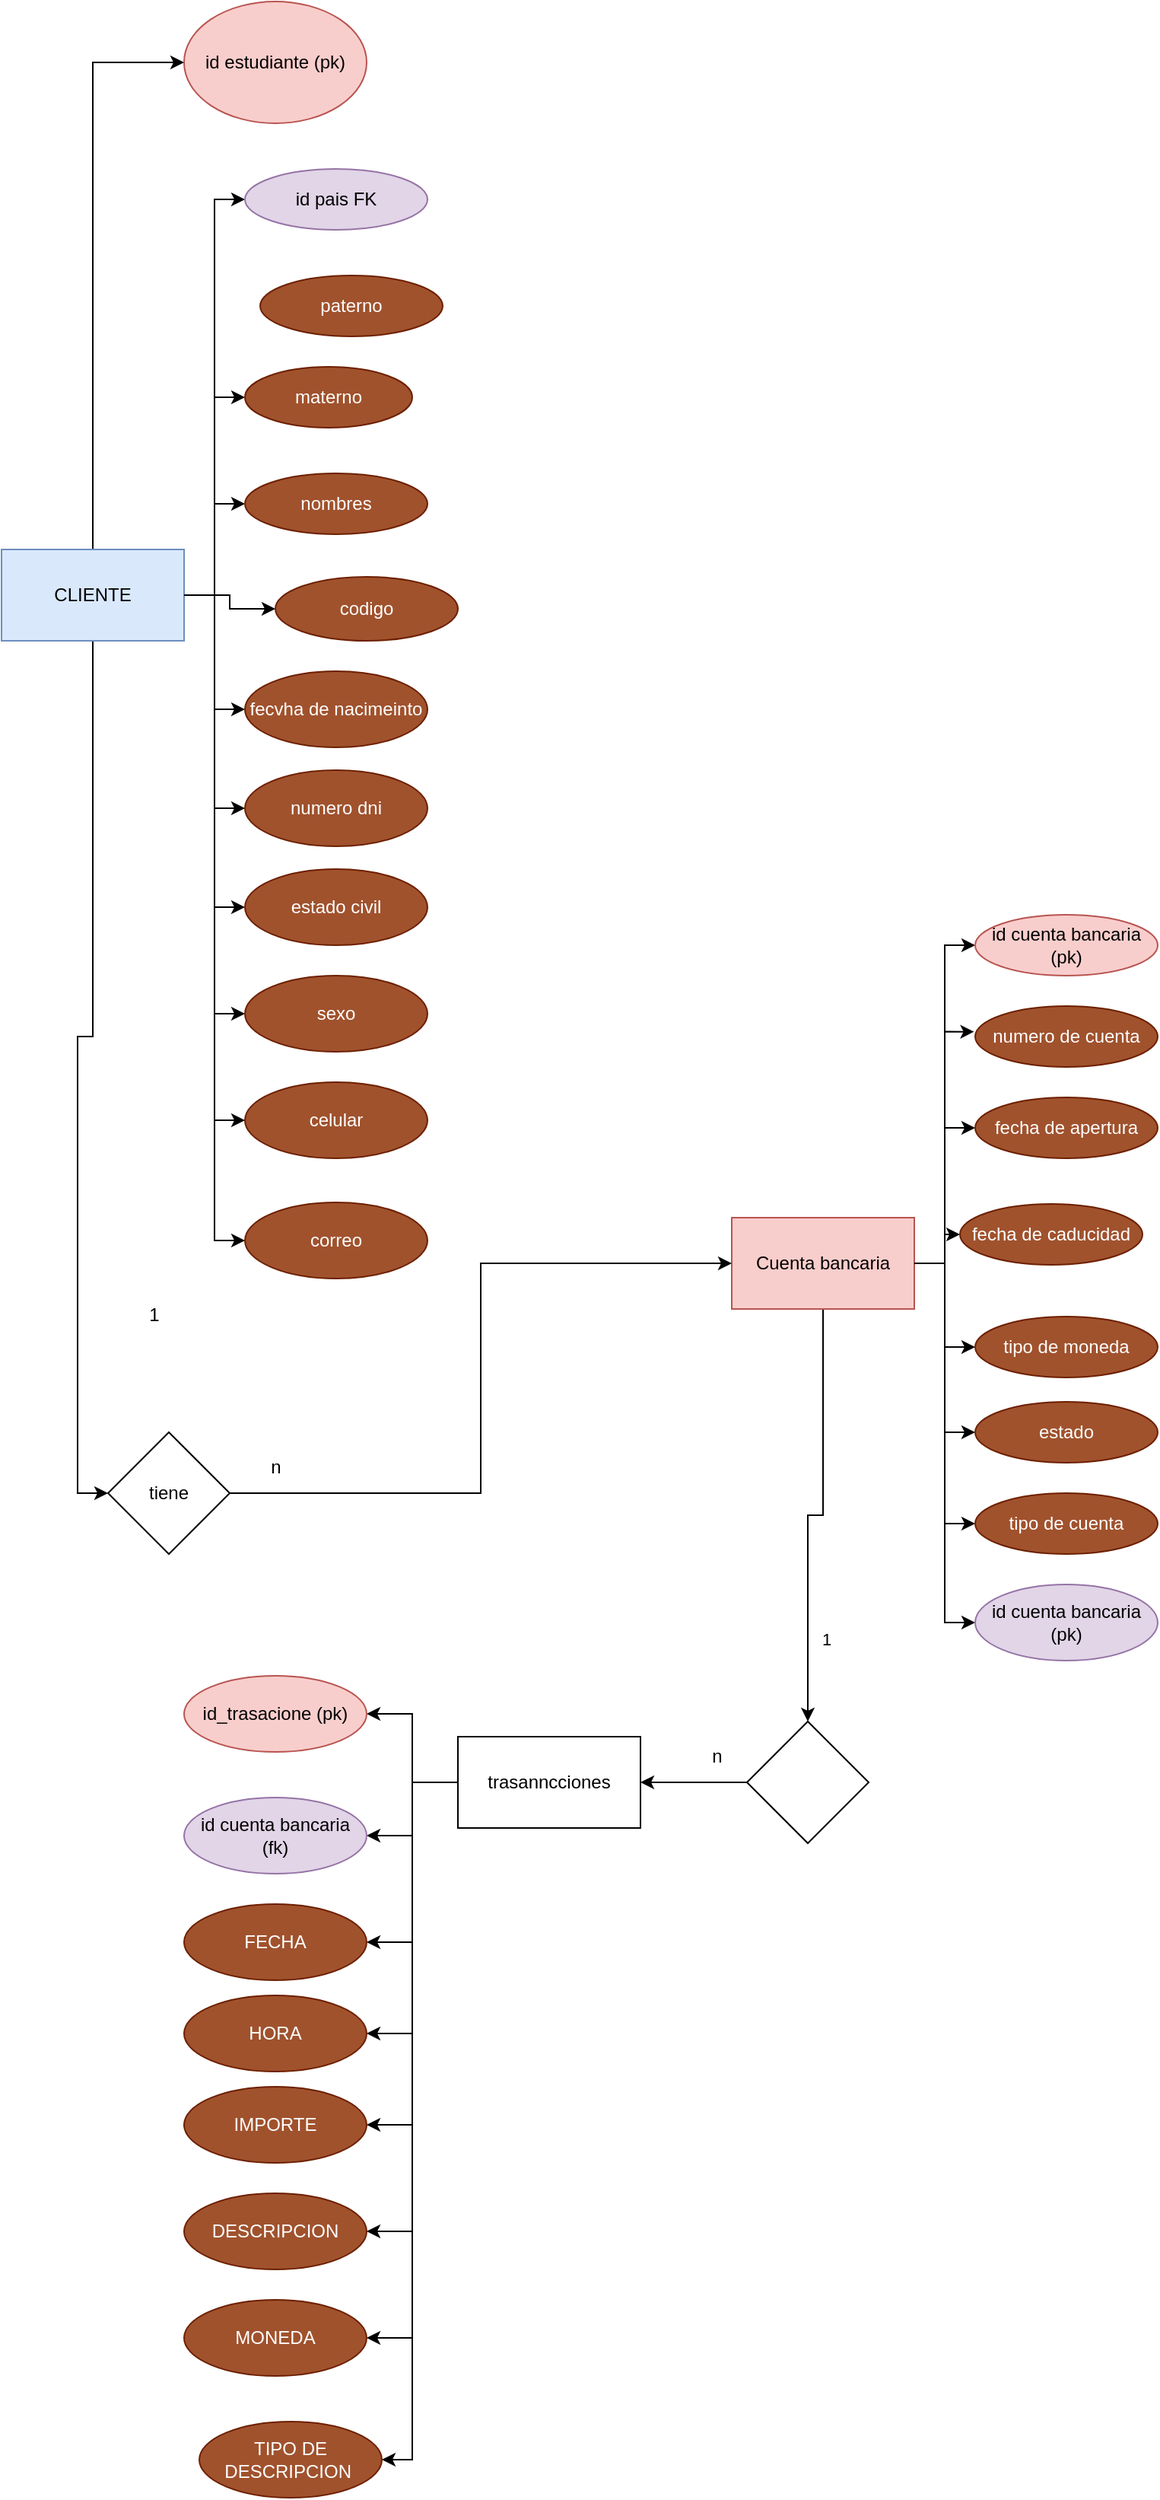 <mxfile version="24.7.12">
  <diagram id="w7wUsEZg1fop-SIqu09D" name="Página-2">
    <mxGraphModel dx="3093" dy="6336" grid="1" gridSize="10" guides="1" tooltips="1" connect="1" arrows="1" fold="1" page="1" pageScale="1" pageWidth="827" pageHeight="1169" math="0" shadow="0">
      <root>
        <mxCell id="0" />
        <mxCell id="1" parent="0" />
        <mxCell id="mFlMgRCsmXg9Il482fEb-3" style="edgeStyle=orthogonalEdgeStyle;rounded=0;orthogonalLoop=1;jettySize=auto;html=1;entryX=0;entryY=0.5;entryDx=0;entryDy=0;" edge="1" parent="1" source="mFlMgRCsmXg9Il482fEb-14" target="mFlMgRCsmXg9Il482fEb-20">
          <mxGeometry relative="1" as="geometry" />
        </mxCell>
        <mxCell id="mFlMgRCsmXg9Il482fEb-4" style="edgeStyle=orthogonalEdgeStyle;rounded=0;orthogonalLoop=1;jettySize=auto;html=1;entryX=0;entryY=0.5;entryDx=0;entryDy=0;" edge="1" parent="1" source="mFlMgRCsmXg9Il482fEb-14" target="mFlMgRCsmXg9Il482fEb-21">
          <mxGeometry relative="1" as="geometry" />
        </mxCell>
        <mxCell id="mFlMgRCsmXg9Il482fEb-5" style="edgeStyle=orthogonalEdgeStyle;rounded=0;orthogonalLoop=1;jettySize=auto;html=1;entryX=0;entryY=0.5;entryDx=0;entryDy=0;" edge="1" parent="1" source="mFlMgRCsmXg9Il482fEb-14" target="mFlMgRCsmXg9Il482fEb-19">
          <mxGeometry relative="1" as="geometry" />
        </mxCell>
        <mxCell id="mFlMgRCsmXg9Il482fEb-6" style="edgeStyle=orthogonalEdgeStyle;rounded=0;orthogonalLoop=1;jettySize=auto;html=1;entryX=0;entryY=0.5;entryDx=0;entryDy=0;" edge="1" parent="1" source="mFlMgRCsmXg9Il482fEb-14" target="mFlMgRCsmXg9Il482fEb-16">
          <mxGeometry relative="1" as="geometry" />
        </mxCell>
        <mxCell id="mFlMgRCsmXg9Il482fEb-7" style="edgeStyle=orthogonalEdgeStyle;rounded=0;orthogonalLoop=1;jettySize=auto;html=1;entryX=0;entryY=0.5;entryDx=0;entryDy=0;" edge="1" parent="1" source="mFlMgRCsmXg9Il482fEb-14" target="mFlMgRCsmXg9Il482fEb-22">
          <mxGeometry relative="1" as="geometry" />
        </mxCell>
        <mxCell id="mFlMgRCsmXg9Il482fEb-8" style="edgeStyle=orthogonalEdgeStyle;rounded=0;orthogonalLoop=1;jettySize=auto;html=1;entryX=0;entryY=0.5;entryDx=0;entryDy=0;" edge="1" parent="1" source="mFlMgRCsmXg9Il482fEb-14" target="mFlMgRCsmXg9Il482fEb-24">
          <mxGeometry relative="1" as="geometry" />
        </mxCell>
        <mxCell id="mFlMgRCsmXg9Il482fEb-9" style="edgeStyle=orthogonalEdgeStyle;rounded=0;orthogonalLoop=1;jettySize=auto;html=1;entryX=0;entryY=0.5;entryDx=0;entryDy=0;" edge="1" parent="1" source="mFlMgRCsmXg9Il482fEb-14" target="mFlMgRCsmXg9Il482fEb-23">
          <mxGeometry relative="1" as="geometry" />
        </mxCell>
        <mxCell id="mFlMgRCsmXg9Il482fEb-10" style="edgeStyle=orthogonalEdgeStyle;rounded=0;orthogonalLoop=1;jettySize=auto;html=1;entryX=0;entryY=0.5;entryDx=0;entryDy=0;" edge="1" parent="1" source="mFlMgRCsmXg9Il482fEb-14" target="mFlMgRCsmXg9Il482fEb-25">
          <mxGeometry relative="1" as="geometry" />
        </mxCell>
        <mxCell id="mFlMgRCsmXg9Il482fEb-11" style="edgeStyle=orthogonalEdgeStyle;rounded=0;orthogonalLoop=1;jettySize=auto;html=1;entryX=0;entryY=0.5;entryDx=0;entryDy=0;" edge="1" parent="1" source="mFlMgRCsmXg9Il482fEb-14" target="mFlMgRCsmXg9Il482fEb-15">
          <mxGeometry relative="1" as="geometry" />
        </mxCell>
        <mxCell id="mFlMgRCsmXg9Il482fEb-12" style="edgeStyle=orthogonalEdgeStyle;rounded=0;orthogonalLoop=1;jettySize=auto;html=1;entryX=0;entryY=0.5;entryDx=0;entryDy=0;" edge="1" parent="1" source="mFlMgRCsmXg9Il482fEb-14" target="mFlMgRCsmXg9Il482fEb-27">
          <mxGeometry relative="1" as="geometry">
            <mxPoint x="230" y="-180" as="targetPoint" />
          </mxGeometry>
        </mxCell>
        <mxCell id="JklPKmBWptgvGpV9EJKS-6" style="edgeStyle=orthogonalEdgeStyle;rounded=0;orthogonalLoop=1;jettySize=auto;html=1;entryX=0;entryY=0.5;entryDx=0;entryDy=0;" edge="1" parent="1" source="mFlMgRCsmXg9Il482fEb-14" target="JklPKmBWptgvGpV9EJKS-4">
          <mxGeometry relative="1" as="geometry" />
        </mxCell>
        <mxCell id="mFlMgRCsmXg9Il482fEb-14" value="&lt;div&gt;CLIENTE&lt;/div&gt;" style="rounded=0;whiteSpace=wrap;html=1;fillColor=#dae8fc;strokeColor=#6c8ebf;" vertex="1" parent="1">
          <mxGeometry x="160" y="50" width="120" height="60" as="geometry" />
        </mxCell>
        <mxCell id="mFlMgRCsmXg9Il482fEb-15" value="id estudiante (pk)" style="ellipse;whiteSpace=wrap;html=1;fillColor=#f8cecc;strokeColor=#b85450;" vertex="1" parent="1">
          <mxGeometry x="280" y="-310" width="120" height="80" as="geometry" />
        </mxCell>
        <mxCell id="mFlMgRCsmXg9Il482fEb-16" value="fecvha de nacimeinto" style="ellipse;whiteSpace=wrap;html=1;fillColor=#a0522d;strokeColor=#6D1F00;fontColor=#ffffff;" vertex="1" parent="1">
          <mxGeometry x="320" y="130" width="120" height="50" as="geometry" />
        </mxCell>
        <mxCell id="mFlMgRCsmXg9Il482fEb-17" value="celular" style="ellipse;whiteSpace=wrap;html=1;fillColor=#a0522d;strokeColor=#6D1F00;fontColor=#ffffff;" vertex="1" parent="1">
          <mxGeometry x="320" y="400" width="120" height="50" as="geometry" />
        </mxCell>
        <mxCell id="mFlMgRCsmXg9Il482fEb-18" value="tipo de moneda" style="ellipse;whiteSpace=wrap;html=1;fillColor=#a0522d;strokeColor=#6D1F00;fontColor=#ffffff;" vertex="1" parent="1">
          <mxGeometry x="800" y="554" width="120" height="40" as="geometry" />
        </mxCell>
        <mxCell id="mFlMgRCsmXg9Il482fEb-19" value="codigo" style="ellipse;whiteSpace=wrap;html=1;fillColor=#a0522d;strokeColor=#6D1F00;fontColor=#ffffff;" vertex="1" parent="1">
          <mxGeometry x="340" y="68" width="120" height="42" as="geometry" />
        </mxCell>
        <mxCell id="mFlMgRCsmXg9Il482fEb-20" value="materno" style="ellipse;whiteSpace=wrap;html=1;fillColor=#a0522d;strokeColor=#6D1F00;fontColor=#ffffff;" vertex="1" parent="1">
          <mxGeometry x="320" y="-70" width="110" height="40" as="geometry" />
        </mxCell>
        <mxCell id="mFlMgRCsmXg9Il482fEb-21" value="nombres" style="ellipse;whiteSpace=wrap;html=1;fillColor=#a0522d;strokeColor=#6D1F00;fontColor=#ffffff;" vertex="1" parent="1">
          <mxGeometry x="320" width="120" height="40" as="geometry" />
        </mxCell>
        <mxCell id="mFlMgRCsmXg9Il482fEb-22" value="numero dni" style="ellipse;whiteSpace=wrap;html=1;fillColor=#a0522d;strokeColor=#6D1F00;fontColor=#ffffff;" vertex="1" parent="1">
          <mxGeometry x="320" y="195" width="120" height="50" as="geometry" />
        </mxCell>
        <mxCell id="mFlMgRCsmXg9Il482fEb-23" value="sexo" style="ellipse;whiteSpace=wrap;html=1;fillColor=#a0522d;strokeColor=#6D1F00;fontColor=#ffffff;" vertex="1" parent="1">
          <mxGeometry x="320" y="330" width="120" height="50" as="geometry" />
        </mxCell>
        <mxCell id="mFlMgRCsmXg9Il482fEb-24" value="estado civil" style="ellipse;whiteSpace=wrap;html=1;fillColor=#a0522d;strokeColor=#6D1F00;fontColor=#ffffff;" vertex="1" parent="1">
          <mxGeometry x="320" y="260" width="120" height="50" as="geometry" />
        </mxCell>
        <mxCell id="mFlMgRCsmXg9Il482fEb-25" value="correo" style="ellipse;whiteSpace=wrap;html=1;fillColor=#a0522d;strokeColor=#6D1F00;fontColor=#ffffff;" vertex="1" parent="1">
          <mxGeometry x="320" y="479" width="120" height="50" as="geometry" />
        </mxCell>
        <mxCell id="mFlMgRCsmXg9Il482fEb-26" style="edgeStyle=orthogonalEdgeStyle;rounded=0;orthogonalLoop=1;jettySize=auto;html=1;entryX=0;entryY=0.5;entryDx=0;entryDy=0;" edge="1" parent="1" source="mFlMgRCsmXg9Il482fEb-14" target="mFlMgRCsmXg9Il482fEb-17">
          <mxGeometry relative="1" as="geometry" />
        </mxCell>
        <mxCell id="mFlMgRCsmXg9Il482fEb-27" value="id pais FK" style="ellipse;whiteSpace=wrap;html=1;fillColor=#e1d5e7;strokeColor=#9673a6;" vertex="1" parent="1">
          <mxGeometry x="320" y="-200" width="120" height="40" as="geometry" />
        </mxCell>
        <mxCell id="mFlMgRCsmXg9Il482fEb-64" style="edgeStyle=orthogonalEdgeStyle;rounded=0;orthogonalLoop=1;jettySize=auto;html=1;entryX=0;entryY=0.5;entryDx=0;entryDy=0;" edge="1" parent="1" source="mFlMgRCsmXg9Il482fEb-29" target="mFlMgRCsmXg9Il482fEb-59">
          <mxGeometry relative="1" as="geometry" />
        </mxCell>
        <mxCell id="mFlMgRCsmXg9Il482fEb-65" style="edgeStyle=orthogonalEdgeStyle;rounded=0;orthogonalLoop=1;jettySize=auto;html=1;entryX=0;entryY=0.5;entryDx=0;entryDy=0;" edge="1" parent="1" source="mFlMgRCsmXg9Il482fEb-29" target="mFlMgRCsmXg9Il482fEb-60">
          <mxGeometry relative="1" as="geometry" />
        </mxCell>
        <mxCell id="mFlMgRCsmXg9Il482fEb-67" style="edgeStyle=orthogonalEdgeStyle;rounded=0;orthogonalLoop=1;jettySize=auto;html=1;entryX=0;entryY=0.5;entryDx=0;entryDy=0;" edge="1" parent="1" source="mFlMgRCsmXg9Il482fEb-29" target="mFlMgRCsmXg9Il482fEb-62">
          <mxGeometry relative="1" as="geometry" />
        </mxCell>
        <mxCell id="mFlMgRCsmXg9Il482fEb-68" style="edgeStyle=orthogonalEdgeStyle;rounded=0;orthogonalLoop=1;jettySize=auto;html=1;entryX=0;entryY=0.5;entryDx=0;entryDy=0;" edge="1" parent="1" source="mFlMgRCsmXg9Il482fEb-29" target="mFlMgRCsmXg9Il482fEb-61">
          <mxGeometry relative="1" as="geometry" />
        </mxCell>
        <mxCell id="JklPKmBWptgvGpV9EJKS-2" style="edgeStyle=orthogonalEdgeStyle;rounded=0;orthogonalLoop=1;jettySize=auto;html=1;entryX=0;entryY=0.5;entryDx=0;entryDy=0;" edge="1" parent="1" source="mFlMgRCsmXg9Il482fEb-29" target="JklPKmBWptgvGpV9EJKS-1">
          <mxGeometry relative="1" as="geometry" />
        </mxCell>
        <mxCell id="JklPKmBWptgvGpV9EJKS-3" style="edgeStyle=orthogonalEdgeStyle;rounded=0;orthogonalLoop=1;jettySize=auto;html=1;entryX=0;entryY=0.5;entryDx=0;entryDy=0;" edge="1" parent="1" source="mFlMgRCsmXg9Il482fEb-29" target="mFlMgRCsmXg9Il482fEb-69">
          <mxGeometry relative="1" as="geometry" />
        </mxCell>
        <mxCell id="JklPKmBWptgvGpV9EJKS-8" style="edgeStyle=orthogonalEdgeStyle;rounded=0;orthogonalLoop=1;jettySize=auto;html=1;" edge="1" parent="1" source="mFlMgRCsmXg9Il482fEb-29" target="JklPKmBWptgvGpV9EJKS-9">
          <mxGeometry relative="1" as="geometry">
            <mxPoint x="690" y="830" as="targetPoint" />
          </mxGeometry>
        </mxCell>
        <mxCell id="JklPKmBWptgvGpV9EJKS-14" value="1" style="edgeLabel;html=1;align=center;verticalAlign=middle;resizable=0;points=[];" vertex="1" connectable="0" parent="JklPKmBWptgvGpV9EJKS-8">
          <mxGeometry x="0.621" y="12" relative="1" as="geometry">
            <mxPoint y="-1" as="offset" />
          </mxGeometry>
        </mxCell>
        <mxCell id="mFlMgRCsmXg9Il482fEb-29" value="Cuenta bancaria" style="rounded=0;whiteSpace=wrap;html=1;fillColor=#f8cecc;strokeColor=#b85450;" vertex="1" parent="1">
          <mxGeometry x="640" y="489" width="120" height="60" as="geometry" />
        </mxCell>
        <mxCell id="mFlMgRCsmXg9Il482fEb-57" value="paterno" style="ellipse;whiteSpace=wrap;html=1;fillColor=#a0522d;strokeColor=#6D1F00;fontColor=#ffffff;" vertex="1" parent="1">
          <mxGeometry x="330" y="-130" width="120" height="40" as="geometry" />
        </mxCell>
        <mxCell id="mFlMgRCsmXg9Il482fEb-58" value="numero de cuenta" style="ellipse;whiteSpace=wrap;html=1;fillColor=#a0522d;strokeColor=#6D1F00;fontColor=#ffffff;" vertex="1" parent="1">
          <mxGeometry x="800" y="350" width="120" height="40" as="geometry" />
        </mxCell>
        <mxCell id="mFlMgRCsmXg9Il482fEb-59" value="fecha de apertura" style="ellipse;whiteSpace=wrap;html=1;fillColor=#a0522d;strokeColor=#6D1F00;fontColor=#ffffff;" vertex="1" parent="1">
          <mxGeometry x="800" y="410" width="120" height="40" as="geometry" />
        </mxCell>
        <mxCell id="mFlMgRCsmXg9Il482fEb-60" value="fecha de caducidad" style="ellipse;whiteSpace=wrap;html=1;fillColor=#a0522d;strokeColor=#6D1F00;fontColor=#ffffff;" vertex="1" parent="1">
          <mxGeometry x="790" y="480" width="120" height="40" as="geometry" />
        </mxCell>
        <mxCell id="mFlMgRCsmXg9Il482fEb-61" value="tipo de cuenta" style="ellipse;whiteSpace=wrap;html=1;fillColor=#a0522d;strokeColor=#6D1F00;fontColor=#ffffff;" vertex="1" parent="1">
          <mxGeometry x="800" y="670" width="120" height="40" as="geometry" />
        </mxCell>
        <mxCell id="mFlMgRCsmXg9Il482fEb-62" value="estado" style="ellipse;whiteSpace=wrap;html=1;fillColor=#a0522d;strokeColor=#6D1F00;fontColor=#ffffff;" vertex="1" parent="1">
          <mxGeometry x="800" y="610" width="120" height="40" as="geometry" />
        </mxCell>
        <mxCell id="mFlMgRCsmXg9Il482fEb-63" style="edgeStyle=orthogonalEdgeStyle;rounded=0;orthogonalLoop=1;jettySize=auto;html=1;entryX=-0.006;entryY=0.421;entryDx=0;entryDy=0;entryPerimeter=0;" edge="1" parent="1" source="mFlMgRCsmXg9Il482fEb-29" target="mFlMgRCsmXg9Il482fEb-58">
          <mxGeometry relative="1" as="geometry" />
        </mxCell>
        <mxCell id="mFlMgRCsmXg9Il482fEb-66" style="edgeStyle=orthogonalEdgeStyle;rounded=0;orthogonalLoop=1;jettySize=auto;html=1;entryX=0;entryY=0.5;entryDx=0;entryDy=0;" edge="1" parent="1" source="mFlMgRCsmXg9Il482fEb-29" target="mFlMgRCsmXg9Il482fEb-18">
          <mxGeometry relative="1" as="geometry" />
        </mxCell>
        <mxCell id="mFlMgRCsmXg9Il482fEb-69" value="id cuenta bancaria (pk)" style="ellipse;whiteSpace=wrap;html=1;fillColor=#f8cecc;strokeColor=#b85450;" vertex="1" parent="1">
          <mxGeometry x="800" y="290" width="120" height="40" as="geometry" />
        </mxCell>
        <mxCell id="JklPKmBWptgvGpV9EJKS-1" value="id cuenta bancaria (pk)" style="ellipse;whiteSpace=wrap;html=1;fillColor=#e1d5e7;strokeColor=#9673a6;" vertex="1" parent="1">
          <mxGeometry x="800" y="730" width="120" height="50" as="geometry" />
        </mxCell>
        <mxCell id="JklPKmBWptgvGpV9EJKS-7" style="edgeStyle=orthogonalEdgeStyle;rounded=0;orthogonalLoop=1;jettySize=auto;html=1;entryX=0;entryY=0.5;entryDx=0;entryDy=0;" edge="1" parent="1" source="JklPKmBWptgvGpV9EJKS-4" target="mFlMgRCsmXg9Il482fEb-29">
          <mxGeometry relative="1" as="geometry" />
        </mxCell>
        <mxCell id="JklPKmBWptgvGpV9EJKS-4" value="tiene" style="rhombus;whiteSpace=wrap;html=1;" vertex="1" parent="1">
          <mxGeometry x="230" y="630" width="80" height="80" as="geometry" />
        </mxCell>
        <mxCell id="JklPKmBWptgvGpV9EJKS-11" value="" style="edgeStyle=orthogonalEdgeStyle;rounded=0;orthogonalLoop=1;jettySize=auto;html=1;" edge="1" parent="1" source="JklPKmBWptgvGpV9EJKS-9" target="JklPKmBWptgvGpV9EJKS-10">
          <mxGeometry relative="1" as="geometry" />
        </mxCell>
        <mxCell id="JklPKmBWptgvGpV9EJKS-9" value="" style="rhombus;whiteSpace=wrap;html=1;" vertex="1" parent="1">
          <mxGeometry x="650" y="820" width="80" height="80" as="geometry" />
        </mxCell>
        <mxCell id="JklPKmBWptgvGpV9EJKS-18" style="edgeStyle=orthogonalEdgeStyle;rounded=0;orthogonalLoop=1;jettySize=auto;html=1;entryX=1;entryY=0.5;entryDx=0;entryDy=0;" edge="1" parent="1" source="JklPKmBWptgvGpV9EJKS-10" target="JklPKmBWptgvGpV9EJKS-16">
          <mxGeometry relative="1" as="geometry" />
        </mxCell>
        <mxCell id="JklPKmBWptgvGpV9EJKS-19" style="edgeStyle=orthogonalEdgeStyle;rounded=0;orthogonalLoop=1;jettySize=auto;html=1;entryX=1;entryY=0.5;entryDx=0;entryDy=0;" edge="1" parent="1" source="JklPKmBWptgvGpV9EJKS-10" target="JklPKmBWptgvGpV9EJKS-17">
          <mxGeometry relative="1" as="geometry" />
        </mxCell>
        <mxCell id="JklPKmBWptgvGpV9EJKS-23" style="edgeStyle=orthogonalEdgeStyle;rounded=0;orthogonalLoop=1;jettySize=auto;html=1;entryX=1;entryY=0.5;entryDx=0;entryDy=0;" edge="1" parent="1" source="JklPKmBWptgvGpV9EJKS-10" target="JklPKmBWptgvGpV9EJKS-20">
          <mxGeometry relative="1" as="geometry" />
        </mxCell>
        <mxCell id="JklPKmBWptgvGpV9EJKS-24" style="edgeStyle=orthogonalEdgeStyle;rounded=0;orthogonalLoop=1;jettySize=auto;html=1;entryX=1;entryY=0.5;entryDx=0;entryDy=0;" edge="1" parent="1" source="JklPKmBWptgvGpV9EJKS-10" target="JklPKmBWptgvGpV9EJKS-22">
          <mxGeometry relative="1" as="geometry" />
        </mxCell>
        <mxCell id="JklPKmBWptgvGpV9EJKS-25" style="edgeStyle=orthogonalEdgeStyle;rounded=0;orthogonalLoop=1;jettySize=auto;html=1;entryX=1;entryY=0.5;entryDx=0;entryDy=0;" edge="1" parent="1" source="JklPKmBWptgvGpV9EJKS-10" target="JklPKmBWptgvGpV9EJKS-21">
          <mxGeometry relative="1" as="geometry" />
        </mxCell>
        <mxCell id="JklPKmBWptgvGpV9EJKS-29" style="edgeStyle=orthogonalEdgeStyle;rounded=0;orthogonalLoop=1;jettySize=auto;html=1;entryX=1;entryY=0.5;entryDx=0;entryDy=0;" edge="1" parent="1" source="JklPKmBWptgvGpV9EJKS-10" target="JklPKmBWptgvGpV9EJKS-27">
          <mxGeometry relative="1" as="geometry" />
        </mxCell>
        <mxCell id="JklPKmBWptgvGpV9EJKS-30" style="edgeStyle=orthogonalEdgeStyle;rounded=0;orthogonalLoop=1;jettySize=auto;html=1;entryX=1;entryY=0.5;entryDx=0;entryDy=0;" edge="1" parent="1" source="JklPKmBWptgvGpV9EJKS-10" target="JklPKmBWptgvGpV9EJKS-26">
          <mxGeometry relative="1" as="geometry" />
        </mxCell>
        <mxCell id="JklPKmBWptgvGpV9EJKS-31" style="edgeStyle=orthogonalEdgeStyle;rounded=0;orthogonalLoop=1;jettySize=auto;html=1;entryX=1;entryY=0.5;entryDx=0;entryDy=0;" edge="1" parent="1" source="JklPKmBWptgvGpV9EJKS-10" target="JklPKmBWptgvGpV9EJKS-28">
          <mxGeometry relative="1" as="geometry">
            <Array as="points">
              <mxPoint x="430" y="860" />
              <mxPoint x="430" y="1305" />
            </Array>
          </mxGeometry>
        </mxCell>
        <mxCell id="JklPKmBWptgvGpV9EJKS-10" value="trasanncciones" style="whiteSpace=wrap;html=1;" vertex="1" parent="1">
          <mxGeometry x="460" y="830" width="120" height="60" as="geometry" />
        </mxCell>
        <mxCell id="JklPKmBWptgvGpV9EJKS-12" value="1" style="text;html=1;align=center;verticalAlign=middle;resizable=0;points=[];autosize=1;strokeColor=none;fillColor=none;" vertex="1" parent="1">
          <mxGeometry x="245" y="538" width="30" height="30" as="geometry" />
        </mxCell>
        <mxCell id="JklPKmBWptgvGpV9EJKS-13" value="n" style="text;html=1;align=center;verticalAlign=middle;resizable=0;points=[];autosize=1;strokeColor=none;fillColor=none;" vertex="1" parent="1">
          <mxGeometry x="325" y="638" width="30" height="30" as="geometry" />
        </mxCell>
        <mxCell id="JklPKmBWptgvGpV9EJKS-15" value="n" style="text;html=1;align=center;verticalAlign=middle;resizable=0;points=[];autosize=1;strokeColor=none;fillColor=none;" vertex="1" parent="1">
          <mxGeometry x="615" y="828" width="30" height="30" as="geometry" />
        </mxCell>
        <mxCell id="JklPKmBWptgvGpV9EJKS-16" value="id_trasacione (pk)" style="ellipse;whiteSpace=wrap;html=1;fillColor=#f8cecc;strokeColor=#b85450;" vertex="1" parent="1">
          <mxGeometry x="280" y="790" width="120" height="50" as="geometry" />
        </mxCell>
        <mxCell id="JklPKmBWptgvGpV9EJKS-17" value="id cuenta bancaria (fk)" style="ellipse;whiteSpace=wrap;html=1;fillColor=#e1d5e7;strokeColor=#9673a6;" vertex="1" parent="1">
          <mxGeometry x="280" y="870" width="120" height="50" as="geometry" />
        </mxCell>
        <mxCell id="JklPKmBWptgvGpV9EJKS-20" value="FECHA" style="ellipse;whiteSpace=wrap;html=1;fillColor=#a0522d;strokeColor=#6D1F00;fontColor=#ffffff;" vertex="1" parent="1">
          <mxGeometry x="280" y="940" width="120" height="50" as="geometry" />
        </mxCell>
        <mxCell id="JklPKmBWptgvGpV9EJKS-21" value="IMPORTE" style="ellipse;whiteSpace=wrap;html=1;fillColor=#a0522d;strokeColor=#6D1F00;fontColor=#ffffff;" vertex="1" parent="1">
          <mxGeometry x="280" y="1060" width="120" height="50" as="geometry" />
        </mxCell>
        <mxCell id="JklPKmBWptgvGpV9EJKS-22" value="HORA" style="ellipse;whiteSpace=wrap;html=1;fillColor=#a0522d;strokeColor=#6D1F00;fontColor=#ffffff;" vertex="1" parent="1">
          <mxGeometry x="280" y="1000" width="120" height="50" as="geometry" />
        </mxCell>
        <mxCell id="JklPKmBWptgvGpV9EJKS-26" value="MONEDA" style="ellipse;whiteSpace=wrap;html=1;fillColor=#a0522d;strokeColor=#6D1F00;fontColor=#ffffff;" vertex="1" parent="1">
          <mxGeometry x="280" y="1200" width="120" height="50" as="geometry" />
        </mxCell>
        <mxCell id="JklPKmBWptgvGpV9EJKS-27" value="DESCRIPCION" style="ellipse;whiteSpace=wrap;html=1;fillColor=#a0522d;strokeColor=#6D1F00;fontColor=#ffffff;" vertex="1" parent="1">
          <mxGeometry x="280" y="1130" width="120" height="50" as="geometry" />
        </mxCell>
        <mxCell id="JklPKmBWptgvGpV9EJKS-28" value="TIPO DE DESCRIPCION&amp;nbsp;" style="ellipse;whiteSpace=wrap;html=1;fillColor=#a0522d;strokeColor=#6D1F00;fontColor=#ffffff;" vertex="1" parent="1">
          <mxGeometry x="290" y="1280" width="120" height="50" as="geometry" />
        </mxCell>
      </root>
    </mxGraphModel>
  </diagram>
</mxfile>
